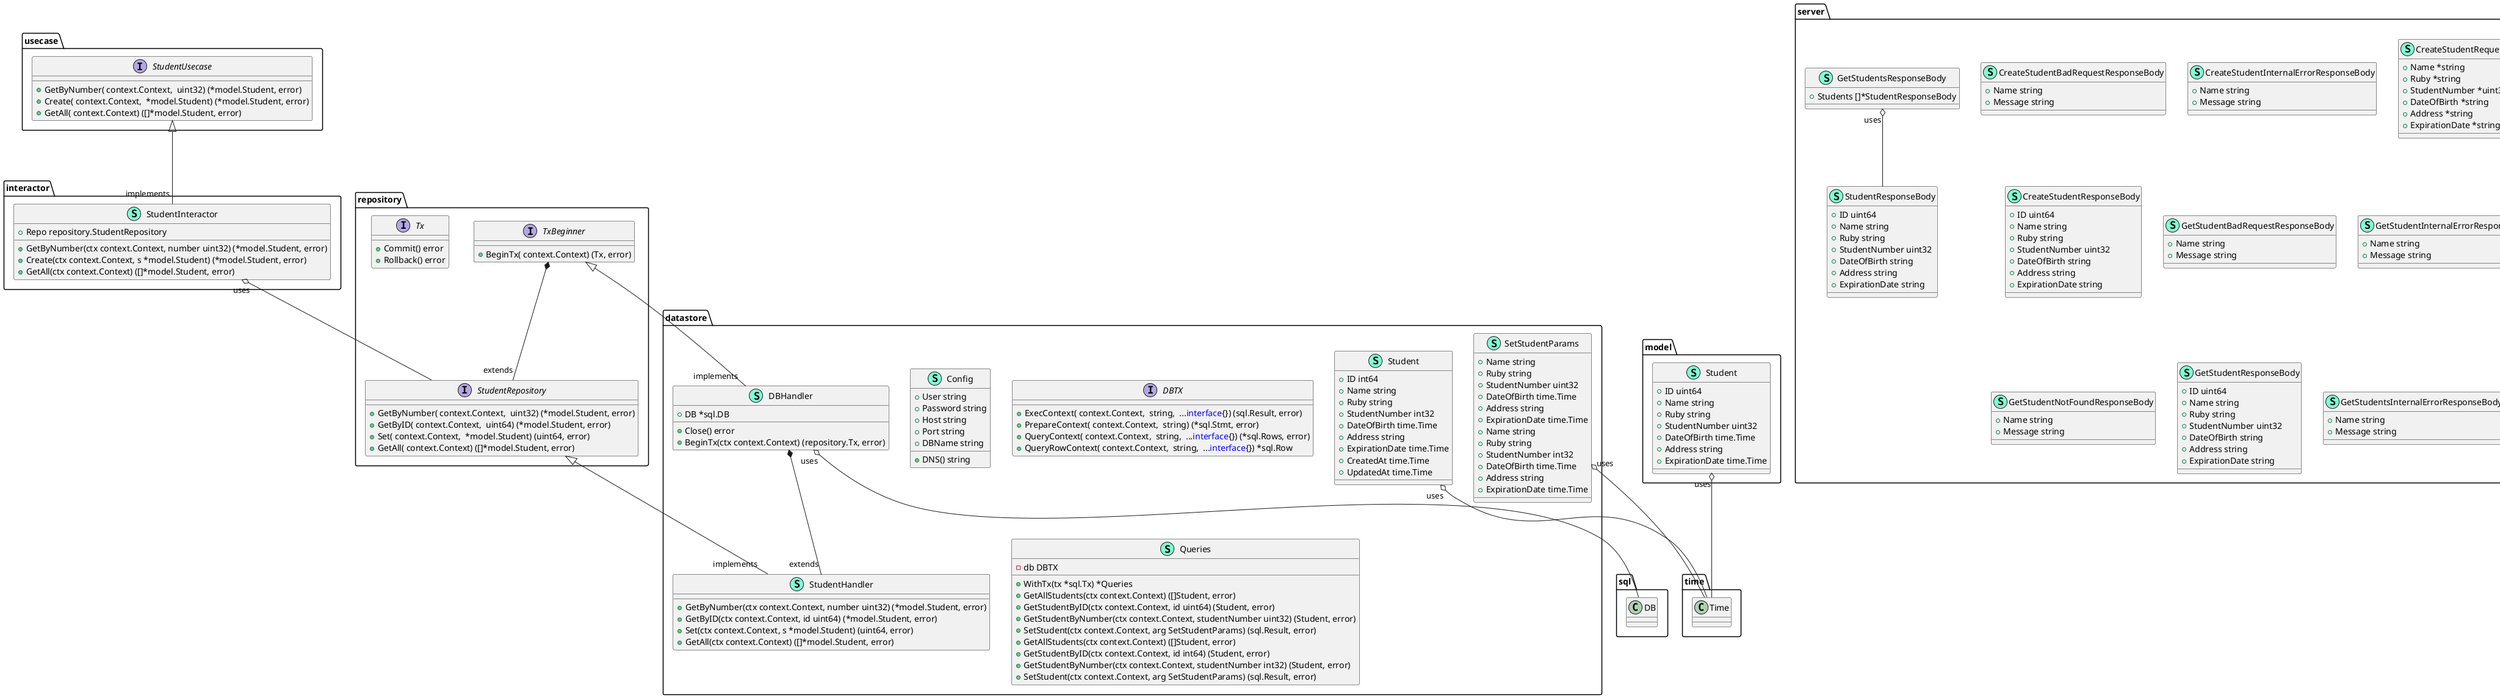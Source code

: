 @startuml
namespace datastore {
    class Config << (S,Aquamarine) >> {
        + User string
        + Password string
        + Host string
        + Port string
        + DBName string

        + DNS() string

    }
    class DBHandler << (S,Aquamarine) >> {
        + DB *sql.DB

        + Close() error
        + BeginTx(ctx context.Context) (repository.Tx, error)

    }
    interface DBTX  {
        + ExecContext( context.Context,  string,  ...<font color=blue>interface</font>{}) (sql.Result, error)
        + PrepareContext( context.Context,  string) (*sql.Stmt, error)
        + QueryContext( context.Context,  string,  ...<font color=blue>interface</font>{}) (*sql.Rows, error)
        + QueryRowContext( context.Context,  string,  ...<font color=blue>interface</font>{}) *sql.Row

    }
    class Queries << (S,Aquamarine) >> {
        - db DBTX

        + WithTx(tx *sql.Tx) *Queries
        + GetAllStudents(ctx context.Context) ([]Student, error)
        + GetStudentByID(ctx context.Context, id uint64) (Student, error)
        + GetStudentByNumber(ctx context.Context, studentNumber uint32) (Student, error)
        + SetStudent(ctx context.Context, arg SetStudentParams) (sql.Result, error)
        + GetAllStudents(ctx context.Context) ([]Student, error)
        + GetStudentByID(ctx context.Context, id int64) (Student, error)
        + GetStudentByNumber(ctx context.Context, studentNumber int32) (Student, error)
        + SetStudent(ctx context.Context, arg SetStudentParams) (sql.Result, error)

    }
    class SetStudentParams << (S,Aquamarine) >> {
        + Name string
        + Ruby string
        + StudentNumber uint32
        + DateOfBirth time.Time
        + Address string
        + ExpirationDate time.Time
        + Name string
        + Ruby string
        + StudentNumber int32
        + DateOfBirth time.Time
        + Address string
        + ExpirationDate time.Time

    }
    class Student << (S,Aquamarine) >> {
        + ID int64
        + Name string
        + Ruby string
        + StudentNumber int32
        + DateOfBirth time.Time
        + Address string
        + ExpirationDate time.Time
        + CreatedAt time.Time
        + UpdatedAt time.Time

    }
    class StudentHandler << (S,Aquamarine) >> {
        + GetByNumber(ctx context.Context, number uint32) (*model.Student, error)
        + GetByID(ctx context.Context, id uint64) (*model.Student, error)
        + Set(ctx context.Context, s *model.Student) (uint64, error)
        + GetAll(ctx context.Context) ([]*model.Student, error)

    }
}
"datastore.DBHandler" *-- "extends""datastore.StudentHandler"

"repository.TxBeginner" <|-- "implements""datastore.DBHandler"
"repository.StudentRepository" <|-- "implements""datastore.StudentHandler"

"datastore.DBHandler""uses" o-- "sql.DB"
"datastore.SetStudentParams""uses" o-- "time.Time"
"datastore.Student""uses" o-- "time.Time"

namespace interactor {
    class StudentInteractor << (S,Aquamarine) >> {
        + Repo repository.StudentRepository

        + GetByNumber(ctx context.Context, number uint32) (*model.Student, error)
        + Create(ctx context.Context, s *model.Student) (*model.Student, error)
        + GetAll(ctx context.Context) ([]*model.Student, error)

    }
}

"usecase.StudentUsecase" <|-- "implements""interactor.StudentInteractor"

"interactor.StudentInteractor""uses" o-- "repository.StudentRepository"

namespace model {
    class Student << (S,Aquamarine) >> {
        + ID uint64
        + Name string
        + Ruby string
        + StudentNumber uint32
        + DateOfBirth time.Time
        + Address string
        + ExpirationDate time.Time

    }
}


"model.Student""uses" o-- "time.Time"

namespace repository {
    interface StudentRepository  {
        + GetByNumber( context.Context,  uint32) (*model.Student, error)
        + GetByID( context.Context,  uint64) (*model.Student, error)
        + Set( context.Context,  *model.Student) (uint64, error)
        + GetAll( context.Context) ([]*model.Student, error)

    }
    interface Tx  {
        + Commit() error
        + Rollback() error

    }
    interface TxBeginner  {
        + BeginTx( context.Context) (Tx, error)

    }
}
"repository.TxBeginner" *-- "extends""repository.StudentRepository"



namespace server {
    class CreateStudentBadRequestResponseBody << (S,Aquamarine) >> {
        + Name string
        + Message string

    }
    class CreateStudentInternalErrorResponseBody << (S,Aquamarine) >> {
        + Name string
        + Message string

    }
    class CreateStudentRequestBody << (S,Aquamarine) >> {
        + Name *string
        + Ruby *string
        + StudentNumber *uint32
        + DateOfBirth *string
        + Address *string
        + ExpirationDate *string

    }
    class CreateStudentResponseBody << (S,Aquamarine) >> {
        + ID uint64
        + Name string
        + Ruby string
        + StudentNumber uint32
        + DateOfBirth string
        + Address string
        + ExpirationDate string

    }
    interface ErrorNamer  {
        + ErrorName() string

    }
    class GetStudentBadRequestResponseBody << (S,Aquamarine) >> {
        + Name string
        + Message string

    }
    class GetStudentInternalErrorResponseBody << (S,Aquamarine) >> {
        + Name string
        + Message string

    }
    class GetStudentNotFoundResponseBody << (S,Aquamarine) >> {
        + Name string
        + Message string

    }
    class GetStudentResponseBody << (S,Aquamarine) >> {
        + ID uint64
        + Name string
        + Ruby string
        + StudentNumber uint32
        + DateOfBirth string
        + Address string
        + ExpirationDate string

    }
    class GetStudentsInternalErrorResponseBody << (S,Aquamarine) >> {
        + Name string
        + Message string

    }
    class GetStudentsResponseBody << (S,Aquamarine) >> {
        + Students []*StudentResponseBody

    }
    class MountPoint << (S,Aquamarine) >> {
        + Method string
        + Verb string
        + Pattern string

    }
    class Server << (S,Aquamarine) >> {
        + Mounts []*MountPoint
        + GetStudent http.Handler
        + GetStudents http.Handler
        + CreateStudent http.Handler
        + CORS http.Handler

        + Service() string
        + Use(m <font color=blue>func</font>(http.Handler) http.Handler) 
        + Mount(mux http.Muxer) 

    }
    class StudentResponseBody << (S,Aquamarine) >> {
        + ID uint64
        + Name string
        + Ruby string
        + StudentNumber uint32
        + DateOfBirth string
        + Address string
        + ExpirationDate string

    }
}


"server.GetStudentsResponseBody""uses" o-- "server.StudentResponseBody"
"server.Server""uses" o-- "http.Handler"
"server.Server""uses" o-- "server.MountPoint"

namespace student {
    class CustomError << (S,Aquamarine) >> {
        + Name string
        + Message string

        + StatusCode() int
        + Error() string
        + ErrorName() string

    }
    class Endpoints << (S,Aquamarine) >> {
        + GetStudent pkg.Endpoint
        + GetStudents pkg.Endpoint
        + CreateStudent pkg.Endpoint

        + Use(m <font color=blue>func</font>(pkg.Endpoint) pkg.Endpoint) 

    }
    class GetStudentPayload << (S,Aquamarine) >> {
        + StudentNumber *uint32

    }
    interface Service  {
        + GetStudent( context.Context,  *GetStudentPayload) (*Student, error)
        + GetStudents( context.Context) (*Students, error)
        + CreateStudent( context.Context,  *StudentBody) (*Student, error)

    }
    class Student << (S,Aquamarine) >> {
        + ID uint64
        + Name string
        + Ruby string
        + StudentNumber uint32
        + DateOfBirth string
        + Address string
        + ExpirationDate string

    }
    class StudentBody << (S,Aquamarine) >> {
        + Name string
        + Ruby string
        + StudentNumber uint32
        + DateOfBirth string
        + Address string
        + ExpirationDate string

    }
    class Students << (S,Aquamarine) >> {
        + Students []*Student

    }
}

"server.ErrorNamer" <|-- "implements""student.CustomError"

"student.Endpoints""uses" o-- "pkg.Endpoint"
"student.Students""uses" o-- "student.Student"

namespace studentsapi {
    class studentsrvc << (S,Aquamarine) >> {
        - logger *log.Logger
        - student usecase.StudentUsecase

        + GetStudent(ctx context.Context, p *student.GetStudentPayload) (*student.Student, error)
        + GetStudents(ctx context.Context) (*student.Students, error)
        + CreateStudent(ctx context.Context, body *student.StudentBody) (*student.Student, error)

    }
}

"student.Service" <|-- "implements""studentsapi.studentsrvc"


namespace usecase {
    interface StudentUsecase  {
        + GetByNumber( context.Context,  uint32) (*model.Student, error)
        + Create( context.Context,  *model.Student) (*model.Student, error)
        + GetAll( context.Context) ([]*model.Student, error)

    }
}



namespace views {
    class Student << (S,Aquamarine) >> {
        + Projected *StudentView
        + View string

    }
    class StudentView << (S,Aquamarine) >> {
        + ID *uint64
        + Name *string
        + Ruby *string
        + StudentNumber *uint32
        + DateOfBirth *string
        + Address *string
        + ExpirationDate *string

    }
    class Students << (S,Aquamarine) >> {
        + Projected *StudentsView
        + View string

    }
    class StudentsView << (S,Aquamarine) >> {
        + Students []*StudentView

    }
}


"views.Student""uses" o-- "views.StudentView"
"views.Students""uses" o-- "views.StudentsView"
"views.StudentsView""uses" o-- "views.StudentView"

@enduml
